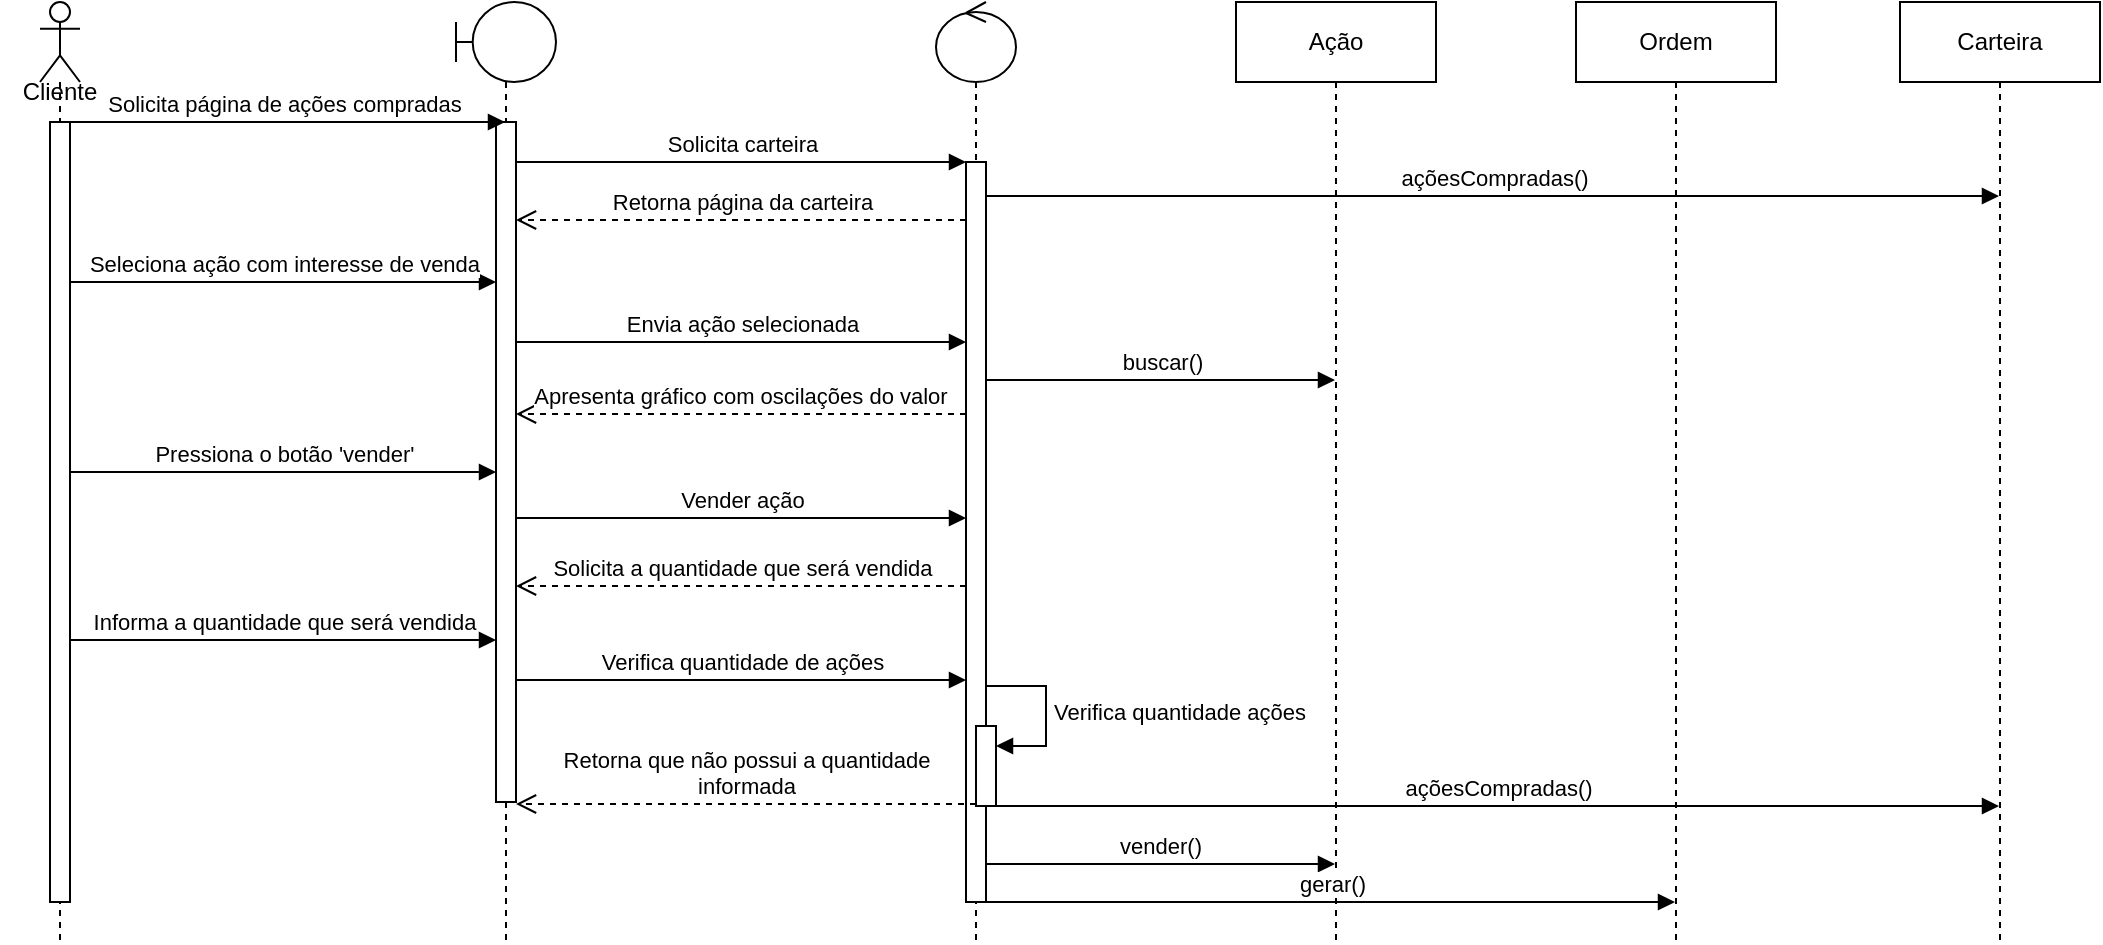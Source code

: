 <mxfile version="24.7.17">
  <diagram name="Página-1" id="KF2_ladcj-vhl3kibzI2">
    <mxGraphModel dx="1600" dy="609" grid="1" gridSize="10" guides="1" tooltips="1" connect="1" arrows="1" fold="1" page="1" pageScale="1" pageWidth="827" pageHeight="1169" math="0" shadow="0">
      <root>
        <mxCell id="0" />
        <mxCell id="1" parent="0" />
        <mxCell id="QnlgLzVFs53YzpZ4HouB-1" value="" style="shape=umlLifeline;perimeter=lifelinePerimeter;whiteSpace=wrap;html=1;container=1;dropTarget=0;collapsible=0;recursiveResize=0;outlineConnect=0;portConstraint=eastwest;newEdgeStyle={&quot;curved&quot;:0,&quot;rounded&quot;:0};participant=umlActor;" parent="1" vertex="1">
          <mxGeometry x="130" y="30" width="20" height="470" as="geometry" />
        </mxCell>
        <mxCell id="QnlgLzVFs53YzpZ4HouB-7" value="" style="html=1;points=[[0,0,0,0,5],[0,1,0,0,-5],[1,0,0,0,5],[1,1,0,0,-5]];perimeter=orthogonalPerimeter;outlineConnect=0;targetShapes=umlLifeline;portConstraint=eastwest;newEdgeStyle={&quot;curved&quot;:0,&quot;rounded&quot;:0};" parent="QnlgLzVFs53YzpZ4HouB-1" vertex="1">
          <mxGeometry x="5" y="60" width="10" height="390" as="geometry" />
        </mxCell>
        <mxCell id="QnlgLzVFs53YzpZ4HouB-3" value="Cliente" style="text;html=1;align=center;verticalAlign=middle;whiteSpace=wrap;rounded=0;" parent="1" vertex="1">
          <mxGeometry x="110" y="60" width="60" height="30" as="geometry" />
        </mxCell>
        <mxCell id="QnlgLzVFs53YzpZ4HouB-5" value="" style="shape=umlLifeline;perimeter=lifelinePerimeter;whiteSpace=wrap;html=1;container=1;dropTarget=0;collapsible=0;recursiveResize=0;outlineConnect=0;portConstraint=eastwest;newEdgeStyle={&quot;curved&quot;:0,&quot;rounded&quot;:0};participant=umlBoundary;" parent="1" vertex="1">
          <mxGeometry x="338" y="30" width="50" height="470" as="geometry" />
        </mxCell>
        <mxCell id="QnlgLzVFs53YzpZ4HouB-9" value="" style="html=1;points=[[0,0,0,0,5],[0,1,0,0,-5],[1,0,0,0,5],[1,1,0,0,-5]];perimeter=orthogonalPerimeter;outlineConnect=0;targetShapes=umlLifeline;portConstraint=eastwest;newEdgeStyle={&quot;curved&quot;:0,&quot;rounded&quot;:0};" parent="QnlgLzVFs53YzpZ4HouB-5" vertex="1">
          <mxGeometry x="20" y="60" width="10" height="340" as="geometry" />
        </mxCell>
        <mxCell id="QnlgLzVFs53YzpZ4HouB-6" value="" style="shape=umlLifeline;perimeter=lifelinePerimeter;whiteSpace=wrap;html=1;container=1;dropTarget=0;collapsible=0;recursiveResize=0;outlineConnect=0;portConstraint=eastwest;newEdgeStyle={&quot;curved&quot;:0,&quot;rounded&quot;:0};participant=umlControl;" parent="1" vertex="1">
          <mxGeometry x="578" y="30" width="40" height="470" as="geometry" />
        </mxCell>
        <mxCell id="QnlgLzVFs53YzpZ4HouB-10" value="" style="html=1;points=[[0,0,0,0,5],[0,1,0,0,-5],[1,0,0,0,5],[1,1,0,0,-5]];perimeter=orthogonalPerimeter;outlineConnect=0;targetShapes=umlLifeline;portConstraint=eastwest;newEdgeStyle={&quot;curved&quot;:0,&quot;rounded&quot;:0};" parent="QnlgLzVFs53YzpZ4HouB-6" vertex="1">
          <mxGeometry x="15" y="80" width="10" height="370" as="geometry" />
        </mxCell>
        <mxCell id="xJTMraUe3-y1tQ5UknpN-4" value="" style="html=1;points=[[0,0,0,0,5],[0,1,0,0,-5],[1,0,0,0,5],[1,1,0,0,-5]];perimeter=orthogonalPerimeter;outlineConnect=0;targetShapes=umlLifeline;portConstraint=eastwest;newEdgeStyle={&quot;curved&quot;:0,&quot;rounded&quot;:0};" vertex="1" parent="QnlgLzVFs53YzpZ4HouB-6">
          <mxGeometry x="20" y="362" width="10" height="40" as="geometry" />
        </mxCell>
        <mxCell id="xJTMraUe3-y1tQ5UknpN-5" value="Verifica quantidade ações" style="html=1;align=left;spacingLeft=2;endArrow=block;rounded=0;edgeStyle=orthogonalEdgeStyle;curved=0;rounded=0;" edge="1" target="xJTMraUe3-y1tQ5UknpN-4" parent="QnlgLzVFs53YzpZ4HouB-6">
          <mxGeometry relative="1" as="geometry">
            <mxPoint x="25" y="342" as="sourcePoint" />
            <Array as="points">
              <mxPoint x="55" y="372" />
            </Array>
          </mxGeometry>
        </mxCell>
        <mxCell id="QnlgLzVFs53YzpZ4HouB-8" value="Solicita página de ações compradas" style="html=1;verticalAlign=bottom;endArrow=block;curved=0;rounded=0;" parent="1" target="QnlgLzVFs53YzpZ4HouB-5" edge="1">
          <mxGeometry x="0.004" width="80" relative="1" as="geometry">
            <mxPoint x="140" y="90" as="sourcePoint" />
            <mxPoint x="220" y="90" as="targetPoint" />
            <mxPoint as="offset" />
          </mxGeometry>
        </mxCell>
        <mxCell id="QnlgLzVFs53YzpZ4HouB-11" value="Solicita carteira" style="html=1;verticalAlign=bottom;endArrow=block;curved=0;rounded=0;" parent="1" edge="1">
          <mxGeometry width="80" relative="1" as="geometry">
            <mxPoint x="368" y="110" as="sourcePoint" />
            <mxPoint x="593" y="110" as="targetPoint" />
          </mxGeometry>
        </mxCell>
        <mxCell id="QnlgLzVFs53YzpZ4HouB-12" value="Retorna página da carteira" style="html=1;verticalAlign=bottom;endArrow=open;dashed=1;endSize=8;curved=0;rounded=0;" parent="1" edge="1">
          <mxGeometry relative="1" as="geometry">
            <mxPoint x="593" y="139" as="sourcePoint" />
            <mxPoint x="368" y="139" as="targetPoint" />
          </mxGeometry>
        </mxCell>
        <mxCell id="QnlgLzVFs53YzpZ4HouB-13" value="Seleciona ação com interesse de venda" style="html=1;verticalAlign=bottom;endArrow=block;curved=0;rounded=0;" parent="1" target="QnlgLzVFs53YzpZ4HouB-9" edge="1">
          <mxGeometry x="-0.001" width="80" relative="1" as="geometry">
            <mxPoint x="145" y="170" as="sourcePoint" />
            <mxPoint x="250" y="200" as="targetPoint" />
            <mxPoint as="offset" />
          </mxGeometry>
        </mxCell>
        <mxCell id="QnlgLzVFs53YzpZ4HouB-14" value="Envia ação selecionada" style="html=1;verticalAlign=bottom;endArrow=block;curved=0;rounded=0;" parent="1" edge="1">
          <mxGeometry width="80" relative="1" as="geometry">
            <mxPoint x="368" y="200" as="sourcePoint" />
            <mxPoint x="593" y="200" as="targetPoint" />
          </mxGeometry>
        </mxCell>
        <mxCell id="QnlgLzVFs53YzpZ4HouB-17" value="Ação" style="shape=umlLifeline;perimeter=lifelinePerimeter;whiteSpace=wrap;html=1;container=1;dropTarget=0;collapsible=0;recursiveResize=0;outlineConnect=0;portConstraint=eastwest;newEdgeStyle={&quot;curved&quot;:0,&quot;rounded&quot;:0};" parent="1" vertex="1">
          <mxGeometry x="728" y="30" width="100" height="470" as="geometry" />
        </mxCell>
        <mxCell id="QnlgLzVFs53YzpZ4HouB-18" value="Apresenta gráfico com oscilações do valor" style="html=1;verticalAlign=bottom;endArrow=open;dashed=1;endSize=8;curved=0;rounded=0;" parent="1" target="QnlgLzVFs53YzpZ4HouB-9" edge="1">
          <mxGeometry x="0.003" relative="1" as="geometry">
            <mxPoint x="593" y="236" as="sourcePoint" />
            <mxPoint x="358" y="236" as="targetPoint" />
            <mxPoint as="offset" />
          </mxGeometry>
        </mxCell>
        <mxCell id="QnlgLzVFs53YzpZ4HouB-19" value="Pressiona o botão &#39;vender&#39;" style="html=1;verticalAlign=bottom;endArrow=block;curved=0;rounded=0;" parent="1" target="QnlgLzVFs53YzpZ4HouB-9" edge="1">
          <mxGeometry width="80" relative="1" as="geometry">
            <mxPoint x="145" y="265" as="sourcePoint" />
            <mxPoint x="320" y="265" as="targetPoint" />
          </mxGeometry>
        </mxCell>
        <mxCell id="QnlgLzVFs53YzpZ4HouB-20" value="Vender ação" style="html=1;verticalAlign=bottom;endArrow=block;curved=0;rounded=0;" parent="1" source="QnlgLzVFs53YzpZ4HouB-9" edge="1">
          <mxGeometry width="80" relative="1" as="geometry">
            <mxPoint x="358" y="288" as="sourcePoint" />
            <mxPoint x="593" y="288" as="targetPoint" />
          </mxGeometry>
        </mxCell>
        <mxCell id="QnlgLzVFs53YzpZ4HouB-21" value="Solicita a quantidade que será vendida" style="html=1;verticalAlign=bottom;endArrow=open;dashed=1;endSize=8;curved=0;rounded=0;" parent="1" target="QnlgLzVFs53YzpZ4HouB-9" edge="1">
          <mxGeometry relative="1" as="geometry">
            <mxPoint x="593" y="322" as="sourcePoint" />
            <mxPoint x="358" y="322" as="targetPoint" />
          </mxGeometry>
        </mxCell>
        <mxCell id="QnlgLzVFs53YzpZ4HouB-22" value="Informa a quantidade que será vendida" style="html=1;verticalAlign=bottom;endArrow=block;curved=0;rounded=0;" parent="1" target="QnlgLzVFs53YzpZ4HouB-9" edge="1">
          <mxGeometry width="80" relative="1" as="geometry">
            <mxPoint x="145" y="349" as="sourcePoint" />
            <mxPoint x="330" y="349" as="targetPoint" />
          </mxGeometry>
        </mxCell>
        <mxCell id="QnlgLzVFs53YzpZ4HouB-24" value="Verifica quantidade de ações" style="html=1;verticalAlign=bottom;endArrow=block;curved=0;rounded=0;" parent="1" edge="1">
          <mxGeometry width="80" relative="1" as="geometry">
            <mxPoint x="368" y="369" as="sourcePoint" />
            <mxPoint x="593" y="369" as="targetPoint" />
          </mxGeometry>
        </mxCell>
        <mxCell id="QnlgLzVFs53YzpZ4HouB-31" value="vender()" style="html=1;verticalAlign=bottom;endArrow=block;curved=0;rounded=0;" parent="1" edge="1">
          <mxGeometry x="-0.001" width="80" relative="1" as="geometry">
            <mxPoint x="603" y="461" as="sourcePoint" />
            <mxPoint x="777.5" y="461.0" as="targetPoint" />
            <mxPoint as="offset" />
          </mxGeometry>
        </mxCell>
        <mxCell id="QnlgLzVFs53YzpZ4HouB-32" value="Ordem" style="shape=umlLifeline;perimeter=lifelinePerimeter;whiteSpace=wrap;html=1;container=1;dropTarget=0;collapsible=0;recursiveResize=0;outlineConnect=0;portConstraint=eastwest;newEdgeStyle={&quot;curved&quot;:0,&quot;rounded&quot;:0};" parent="1" vertex="1">
          <mxGeometry x="898" y="30" width="100" height="470" as="geometry" />
        </mxCell>
        <mxCell id="QnlgLzVFs53YzpZ4HouB-33" value="gerar()" style="html=1;verticalAlign=bottom;endArrow=block;curved=0;rounded=0;" parent="1" edge="1">
          <mxGeometry width="80" relative="1" as="geometry">
            <mxPoint x="603" y="480" as="sourcePoint" />
            <mxPoint x="947.5" y="480" as="targetPoint" />
          </mxGeometry>
        </mxCell>
        <mxCell id="xJTMraUe3-y1tQ5UknpN-1" value="açõesCompradas()" style="html=1;verticalAlign=bottom;endArrow=block;curved=0;rounded=0;" edge="1" parent="1">
          <mxGeometry width="80" relative="1" as="geometry">
            <mxPoint x="603" y="127" as="sourcePoint" />
            <mxPoint x="1109.5" y="127" as="targetPoint" />
          </mxGeometry>
        </mxCell>
        <mxCell id="xJTMraUe3-y1tQ5UknpN-2" value="Carteira" style="shape=umlLifeline;perimeter=lifelinePerimeter;whiteSpace=wrap;html=1;container=1;dropTarget=0;collapsible=0;recursiveResize=0;outlineConnect=0;portConstraint=eastwest;newEdgeStyle={&quot;curved&quot;:0,&quot;rounded&quot;:0};" vertex="1" parent="1">
          <mxGeometry x="1060" y="30" width="100" height="470" as="geometry" />
        </mxCell>
        <mxCell id="xJTMraUe3-y1tQ5UknpN-3" value="buscar()" style="html=1;verticalAlign=bottom;endArrow=block;curved=0;rounded=0;" edge="1" parent="1">
          <mxGeometry width="80" relative="1" as="geometry">
            <mxPoint x="603" y="219" as="sourcePoint" />
            <mxPoint x="777.5" y="219" as="targetPoint" />
          </mxGeometry>
        </mxCell>
        <mxCell id="xJTMraUe3-y1tQ5UknpN-6" value="açõesCompradas()" style="html=1;verticalAlign=bottom;endArrow=block;curved=0;rounded=0;" edge="1" parent="1">
          <mxGeometry width="80" relative="1" as="geometry">
            <mxPoint x="608" y="432" as="sourcePoint" />
            <mxPoint x="1109.5" y="432" as="targetPoint" />
          </mxGeometry>
        </mxCell>
        <mxCell id="xJTMraUe3-y1tQ5UknpN-7" value="Retorna que não possui a quantidade &lt;br&gt;informada" style="html=1;verticalAlign=bottom;endArrow=open;dashed=1;endSize=8;curved=0;rounded=0;" edge="1" parent="1">
          <mxGeometry relative="1" as="geometry">
            <mxPoint x="598" y="431" as="sourcePoint" />
            <mxPoint x="368" y="431" as="targetPoint" />
          </mxGeometry>
        </mxCell>
      </root>
    </mxGraphModel>
  </diagram>
</mxfile>
